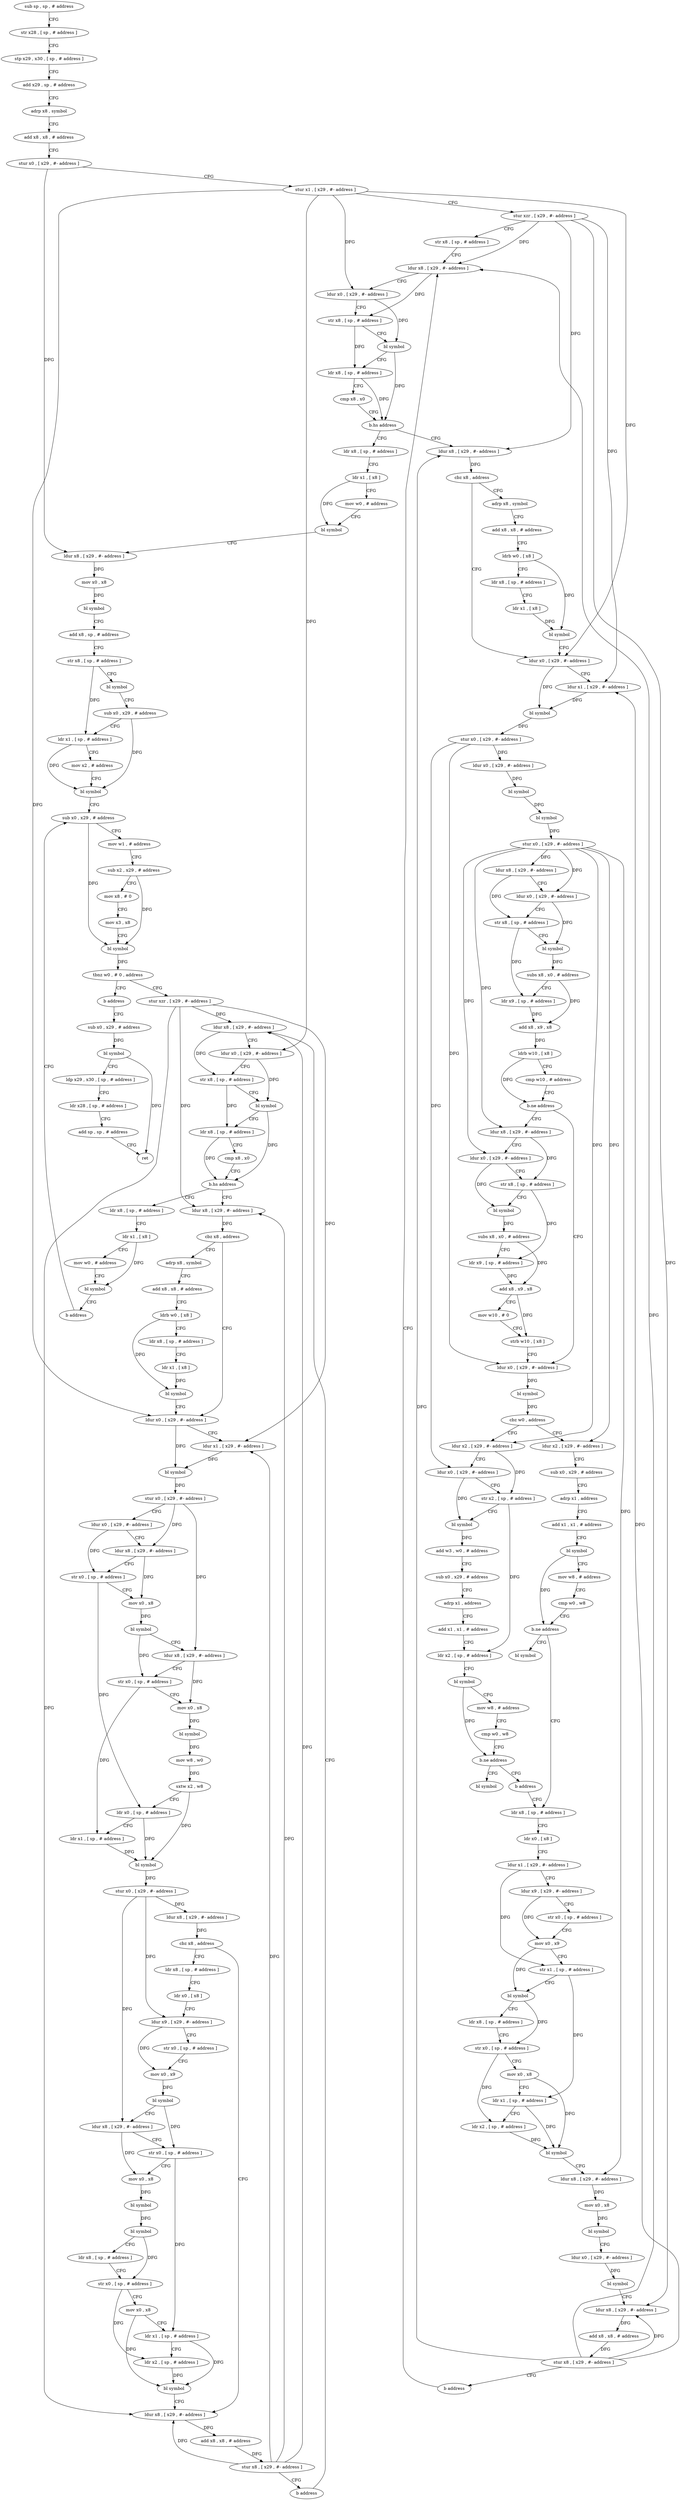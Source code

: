 digraph "func" {
"4219440" [label = "sub sp , sp , # address" ]
"4219444" [label = "str x28 , [ sp , # address ]" ]
"4219448" [label = "stp x29 , x30 , [ sp , # address ]" ]
"4219452" [label = "add x29 , sp , # address" ]
"4219456" [label = "adrp x8 , symbol" ]
"4219460" [label = "add x8 , x8 , # address" ]
"4219464" [label = "stur x0 , [ x29 , #- address ]" ]
"4219468" [label = "stur x1 , [ x29 , #- address ]" ]
"4219472" [label = "stur xzr , [ x29 , #- address ]" ]
"4219476" [label = "str x8 , [ sp , # address ]" ]
"4219480" [label = "ldur x8 , [ x29 , #- address ]" ]
"4219848" [label = "ldr x8 , [ sp , # address ]" ]
"4219852" [label = "ldr x1 , [ x8 ]" ]
"4219856" [label = "mov w0 , # address" ]
"4219860" [label = "bl symbol" ]
"4219864" [label = "ldur x8 , [ x29 , #- address ]" ]
"4219868" [label = "mov x0 , x8" ]
"4219872" [label = "bl symbol" ]
"4219876" [label = "add x8 , sp , # address" ]
"4219880" [label = "str x8 , [ sp , # address ]" ]
"4219884" [label = "bl symbol" ]
"4219888" [label = "sub x0 , x29 , # address" ]
"4219892" [label = "ldr x1 , [ sp , # address ]" ]
"4219896" [label = "mov x2 , # address" ]
"4219900" [label = "bl symbol" ]
"4219904" [label = "sub x0 , x29 , # address" ]
"4219508" [label = "ldur x8 , [ x29 , #- address ]" ]
"4219512" [label = "cbz x8 , address" ]
"4219540" [label = "ldur x0 , [ x29 , #- address ]" ]
"4219516" [label = "adrp x8 , symbol" ]
"4219936" [label = "stur xzr , [ x29 , #- address ]" ]
"4219940" [label = "ldur x8 , [ x29 , #- address ]" ]
"4219932" [label = "b address" ]
"4220188" [label = "sub x0 , x29 , # address" ]
"4219544" [label = "ldur x1 , [ x29 , #- address ]" ]
"4219548" [label = "bl symbol" ]
"4219552" [label = "stur x0 , [ x29 , #- address ]" ]
"4219556" [label = "ldur x0 , [ x29 , #- address ]" ]
"4219560" [label = "bl symbol" ]
"4219564" [label = "bl symbol" ]
"4219568" [label = "stur x0 , [ x29 , #- address ]" ]
"4219572" [label = "ldur x8 , [ x29 , #- address ]" ]
"4219576" [label = "ldur x0 , [ x29 , #- address ]" ]
"4219580" [label = "str x8 , [ sp , # address ]" ]
"4219584" [label = "bl symbol" ]
"4219588" [label = "subs x8 , x0 , # address" ]
"4219592" [label = "ldr x9 , [ sp , # address ]" ]
"4219596" [label = "add x8 , x9 , x8" ]
"4219600" [label = "ldrb w10 , [ x8 ]" ]
"4219604" [label = "cmp w10 , # address" ]
"4219608" [label = "b.ne address" ]
"4219648" [label = "ldur x0 , [ x29 , #- address ]" ]
"4219612" [label = "ldur x8 , [ x29 , #- address ]" ]
"4219520" [label = "add x8 , x8 , # address" ]
"4219524" [label = "ldrb w0 , [ x8 ]" ]
"4219528" [label = "ldr x8 , [ sp , # address ]" ]
"4219532" [label = "ldr x1 , [ x8 ]" ]
"4219536" [label = "bl symbol" ]
"4220168" [label = "ldr x8 , [ sp , # address ]" ]
"4220172" [label = "ldr x1 , [ x8 ]" ]
"4220176" [label = "mov w0 , # address" ]
"4220180" [label = "bl symbol" ]
"4220184" [label = "b address" ]
"4219968" [label = "ldur x8 , [ x29 , #- address ]" ]
"4219972" [label = "cbz x8 , address" ]
"4220000" [label = "ldur x0 , [ x29 , #- address ]" ]
"4219976" [label = "adrp x8 , symbol" ]
"4220192" [label = "bl symbol" ]
"4220196" [label = "ldp x29 , x30 , [ sp , # address ]" ]
"4220200" [label = "ldr x28 , [ sp , # address ]" ]
"4220204" [label = "add sp , sp , # address" ]
"4220208" [label = "ret" ]
"4219652" [label = "bl symbol" ]
"4219656" [label = "cbz w0 , address" ]
"4219720" [label = "ldur x2 , [ x29 , #- address ]" ]
"4219660" [label = "ldur x2 , [ x29 , #- address ]" ]
"4219616" [label = "ldur x0 , [ x29 , #- address ]" ]
"4219620" [label = "str x8 , [ sp , # address ]" ]
"4219624" [label = "bl symbol" ]
"4219628" [label = "subs x8 , x0 , # address" ]
"4219632" [label = "ldr x9 , [ sp , # address ]" ]
"4219636" [label = "add x8 , x9 , x8" ]
"4219640" [label = "mov w10 , # 0" ]
"4219644" [label = "strb w10 , [ x8 ]" ]
"4219908" [label = "mov w1 , # address" ]
"4219912" [label = "sub x2 , x29 , # address" ]
"4219916" [label = "mov x8 , # 0" ]
"4219920" [label = "mov x3 , x8" ]
"4219924" [label = "bl symbol" ]
"4219928" [label = "tbnz w0 , # 0 , address" ]
"4220004" [label = "ldur x1 , [ x29 , #- address ]" ]
"4220008" [label = "bl symbol" ]
"4220012" [label = "stur x0 , [ x29 , #- address ]" ]
"4220016" [label = "ldur x0 , [ x29 , #- address ]" ]
"4220020" [label = "ldur x8 , [ x29 , #- address ]" ]
"4220024" [label = "str x0 , [ sp , # address ]" ]
"4220028" [label = "mov x0 , x8" ]
"4220032" [label = "bl symbol" ]
"4220036" [label = "ldur x8 , [ x29 , #- address ]" ]
"4220040" [label = "str x0 , [ sp , # address ]" ]
"4220044" [label = "mov x0 , x8" ]
"4220048" [label = "bl symbol" ]
"4220052" [label = "mov w8 , w0" ]
"4220056" [label = "sxtw x2 , w8" ]
"4220060" [label = "ldr x0 , [ sp , # address ]" ]
"4220064" [label = "ldr x1 , [ sp , # address ]" ]
"4220068" [label = "bl symbol" ]
"4220072" [label = "stur x0 , [ x29 , #- address ]" ]
"4220076" [label = "ldur x8 , [ x29 , #- address ]" ]
"4220080" [label = "cbz x8 , address" ]
"4220152" [label = "ldur x8 , [ x29 , #- address ]" ]
"4220084" [label = "ldr x8 , [ sp , # address ]" ]
"4219980" [label = "add x8 , x8 , # address" ]
"4219984" [label = "ldrb w0 , [ x8 ]" ]
"4219988" [label = "ldr x8 , [ sp , # address ]" ]
"4219992" [label = "ldr x1 , [ x8 ]" ]
"4219996" [label = "bl symbol" ]
"4219724" [label = "sub x0 , x29 , # address" ]
"4219728" [label = "adrp x1 , address" ]
"4219732" [label = "add x1 , x1 , # address" ]
"4219736" [label = "bl symbol" ]
"4219740" [label = "mov w8 , # address" ]
"4219744" [label = "cmp w0 , w8" ]
"4219748" [label = "b.ne address" ]
"4219756" [label = "ldr x8 , [ sp , # address ]" ]
"4219752" [label = "bl symbol" ]
"4219664" [label = "ldur x0 , [ x29 , #- address ]" ]
"4219668" [label = "str x2 , [ sp , # address ]" ]
"4219672" [label = "bl symbol" ]
"4219676" [label = "add w3 , w0 , # address" ]
"4219680" [label = "sub x0 , x29 , # address" ]
"4219684" [label = "adrp x1 , address" ]
"4219688" [label = "add x1 , x1 , # address" ]
"4219692" [label = "ldr x2 , [ sp , # address ]" ]
"4219696" [label = "bl symbol" ]
"4219700" [label = "mov w8 , # address" ]
"4219704" [label = "cmp w0 , w8" ]
"4219708" [label = "b.ne address" ]
"4219716" [label = "b address" ]
"4219712" [label = "bl symbol" ]
"4220156" [label = "add x8 , x8 , # address" ]
"4220160" [label = "stur x8 , [ x29 , #- address ]" ]
"4220164" [label = "b address" ]
"4220088" [label = "ldr x0 , [ x8 ]" ]
"4220092" [label = "ldur x9 , [ x29 , #- address ]" ]
"4220096" [label = "str x0 , [ sp , # address ]" ]
"4220100" [label = "mov x0 , x9" ]
"4220104" [label = "bl symbol" ]
"4220108" [label = "ldur x8 , [ x29 , #- address ]" ]
"4220112" [label = "str x0 , [ sp , # address ]" ]
"4220116" [label = "mov x0 , x8" ]
"4220120" [label = "bl symbol" ]
"4220124" [label = "bl symbol" ]
"4220128" [label = "ldr x8 , [ sp , # address ]" ]
"4220132" [label = "str x0 , [ sp , # address ]" ]
"4220136" [label = "mov x0 , x8" ]
"4220140" [label = "ldr x1 , [ sp , # address ]" ]
"4220144" [label = "ldr x2 , [ sp , # address ]" ]
"4220148" [label = "bl symbol" ]
"4219760" [label = "ldr x0 , [ x8 ]" ]
"4219764" [label = "ldur x1 , [ x29 , #- address ]" ]
"4219768" [label = "ldur x9 , [ x29 , #- address ]" ]
"4219772" [label = "str x0 , [ sp , # address ]" ]
"4219776" [label = "mov x0 , x9" ]
"4219780" [label = "str x1 , [ sp , # address ]" ]
"4219784" [label = "bl symbol" ]
"4219788" [label = "ldr x8 , [ sp , # address ]" ]
"4219792" [label = "str x0 , [ sp , # address ]" ]
"4219796" [label = "mov x0 , x8" ]
"4219800" [label = "ldr x1 , [ sp , # address ]" ]
"4219804" [label = "ldr x2 , [ sp , # address ]" ]
"4219808" [label = "bl symbol" ]
"4219812" [label = "ldur x8 , [ x29 , #- address ]" ]
"4219816" [label = "mov x0 , x8" ]
"4219820" [label = "bl symbol" ]
"4219824" [label = "ldur x0 , [ x29 , #- address ]" ]
"4219828" [label = "bl symbol" ]
"4219832" [label = "ldur x8 , [ x29 , #- address ]" ]
"4219836" [label = "add x8 , x8 , # address" ]
"4219840" [label = "stur x8 , [ x29 , #- address ]" ]
"4219844" [label = "b address" ]
"4219944" [label = "ldur x0 , [ x29 , #- address ]" ]
"4219948" [label = "str x8 , [ sp , # address ]" ]
"4219952" [label = "bl symbol" ]
"4219956" [label = "ldr x8 , [ sp , # address ]" ]
"4219960" [label = "cmp x8 , x0" ]
"4219964" [label = "b.hs address" ]
"4219484" [label = "ldur x0 , [ x29 , #- address ]" ]
"4219488" [label = "str x8 , [ sp , # address ]" ]
"4219492" [label = "bl symbol" ]
"4219496" [label = "ldr x8 , [ sp , # address ]" ]
"4219500" [label = "cmp x8 , x0" ]
"4219504" [label = "b.hs address" ]
"4219440" -> "4219444" [ label = "CFG" ]
"4219444" -> "4219448" [ label = "CFG" ]
"4219448" -> "4219452" [ label = "CFG" ]
"4219452" -> "4219456" [ label = "CFG" ]
"4219456" -> "4219460" [ label = "CFG" ]
"4219460" -> "4219464" [ label = "CFG" ]
"4219464" -> "4219468" [ label = "CFG" ]
"4219464" -> "4219864" [ label = "DFG" ]
"4219468" -> "4219472" [ label = "CFG" ]
"4219468" -> "4219484" [ label = "DFG" ]
"4219468" -> "4219540" [ label = "DFG" ]
"4219468" -> "4219944" [ label = "DFG" ]
"4219468" -> "4220000" [ label = "DFG" ]
"4219472" -> "4219476" [ label = "CFG" ]
"4219472" -> "4219480" [ label = "DFG" ]
"4219472" -> "4219508" [ label = "DFG" ]
"4219472" -> "4219544" [ label = "DFG" ]
"4219472" -> "4219832" [ label = "DFG" ]
"4219476" -> "4219480" [ label = "CFG" ]
"4219480" -> "4219484" [ label = "CFG" ]
"4219480" -> "4219488" [ label = "DFG" ]
"4219848" -> "4219852" [ label = "CFG" ]
"4219852" -> "4219856" [ label = "CFG" ]
"4219852" -> "4219860" [ label = "DFG" ]
"4219856" -> "4219860" [ label = "CFG" ]
"4219860" -> "4219864" [ label = "CFG" ]
"4219864" -> "4219868" [ label = "DFG" ]
"4219868" -> "4219872" [ label = "DFG" ]
"4219872" -> "4219876" [ label = "CFG" ]
"4219876" -> "4219880" [ label = "CFG" ]
"4219880" -> "4219884" [ label = "CFG" ]
"4219880" -> "4219892" [ label = "DFG" ]
"4219884" -> "4219888" [ label = "CFG" ]
"4219888" -> "4219892" [ label = "CFG" ]
"4219888" -> "4219900" [ label = "DFG" ]
"4219892" -> "4219896" [ label = "CFG" ]
"4219892" -> "4219900" [ label = "DFG" ]
"4219896" -> "4219900" [ label = "CFG" ]
"4219900" -> "4219904" [ label = "CFG" ]
"4219904" -> "4219908" [ label = "CFG" ]
"4219904" -> "4219924" [ label = "DFG" ]
"4219508" -> "4219512" [ label = "DFG" ]
"4219512" -> "4219540" [ label = "CFG" ]
"4219512" -> "4219516" [ label = "CFG" ]
"4219540" -> "4219544" [ label = "CFG" ]
"4219540" -> "4219548" [ label = "DFG" ]
"4219516" -> "4219520" [ label = "CFG" ]
"4219936" -> "4219940" [ label = "DFG" ]
"4219936" -> "4219968" [ label = "DFG" ]
"4219936" -> "4220004" [ label = "DFG" ]
"4219936" -> "4220152" [ label = "DFG" ]
"4219940" -> "4219944" [ label = "CFG" ]
"4219940" -> "4219948" [ label = "DFG" ]
"4219932" -> "4220188" [ label = "CFG" ]
"4220188" -> "4220192" [ label = "DFG" ]
"4219544" -> "4219548" [ label = "DFG" ]
"4219548" -> "4219552" [ label = "DFG" ]
"4219552" -> "4219556" [ label = "DFG" ]
"4219552" -> "4219648" [ label = "DFG" ]
"4219552" -> "4219664" [ label = "DFG" ]
"4219556" -> "4219560" [ label = "DFG" ]
"4219560" -> "4219564" [ label = "DFG" ]
"4219564" -> "4219568" [ label = "DFG" ]
"4219568" -> "4219572" [ label = "DFG" ]
"4219568" -> "4219576" [ label = "DFG" ]
"4219568" -> "4219612" [ label = "DFG" ]
"4219568" -> "4219616" [ label = "DFG" ]
"4219568" -> "4219720" [ label = "DFG" ]
"4219568" -> "4219660" [ label = "DFG" ]
"4219568" -> "4219812" [ label = "DFG" ]
"4219572" -> "4219576" [ label = "CFG" ]
"4219572" -> "4219580" [ label = "DFG" ]
"4219576" -> "4219580" [ label = "CFG" ]
"4219576" -> "4219584" [ label = "DFG" ]
"4219580" -> "4219584" [ label = "CFG" ]
"4219580" -> "4219592" [ label = "DFG" ]
"4219584" -> "4219588" [ label = "DFG" ]
"4219588" -> "4219592" [ label = "CFG" ]
"4219588" -> "4219596" [ label = "DFG" ]
"4219592" -> "4219596" [ label = "DFG" ]
"4219596" -> "4219600" [ label = "DFG" ]
"4219600" -> "4219604" [ label = "CFG" ]
"4219600" -> "4219608" [ label = "DFG" ]
"4219604" -> "4219608" [ label = "CFG" ]
"4219608" -> "4219648" [ label = "CFG" ]
"4219608" -> "4219612" [ label = "CFG" ]
"4219648" -> "4219652" [ label = "DFG" ]
"4219612" -> "4219616" [ label = "CFG" ]
"4219612" -> "4219620" [ label = "DFG" ]
"4219520" -> "4219524" [ label = "CFG" ]
"4219524" -> "4219528" [ label = "CFG" ]
"4219524" -> "4219536" [ label = "DFG" ]
"4219528" -> "4219532" [ label = "CFG" ]
"4219532" -> "4219536" [ label = "DFG" ]
"4219536" -> "4219540" [ label = "CFG" ]
"4220168" -> "4220172" [ label = "CFG" ]
"4220172" -> "4220176" [ label = "CFG" ]
"4220172" -> "4220180" [ label = "DFG" ]
"4220176" -> "4220180" [ label = "CFG" ]
"4220180" -> "4220184" [ label = "CFG" ]
"4220184" -> "4219904" [ label = "CFG" ]
"4219968" -> "4219972" [ label = "DFG" ]
"4219972" -> "4220000" [ label = "CFG" ]
"4219972" -> "4219976" [ label = "CFG" ]
"4220000" -> "4220004" [ label = "CFG" ]
"4220000" -> "4220008" [ label = "DFG" ]
"4219976" -> "4219980" [ label = "CFG" ]
"4220192" -> "4220196" [ label = "CFG" ]
"4220192" -> "4220208" [ label = "DFG" ]
"4220196" -> "4220200" [ label = "CFG" ]
"4220200" -> "4220204" [ label = "CFG" ]
"4220204" -> "4220208" [ label = "CFG" ]
"4219652" -> "4219656" [ label = "DFG" ]
"4219656" -> "4219720" [ label = "CFG" ]
"4219656" -> "4219660" [ label = "CFG" ]
"4219720" -> "4219724" [ label = "CFG" ]
"4219660" -> "4219664" [ label = "CFG" ]
"4219660" -> "4219668" [ label = "DFG" ]
"4219616" -> "4219620" [ label = "CFG" ]
"4219616" -> "4219624" [ label = "DFG" ]
"4219620" -> "4219624" [ label = "CFG" ]
"4219620" -> "4219632" [ label = "DFG" ]
"4219624" -> "4219628" [ label = "DFG" ]
"4219628" -> "4219632" [ label = "CFG" ]
"4219628" -> "4219636" [ label = "DFG" ]
"4219632" -> "4219636" [ label = "DFG" ]
"4219636" -> "4219640" [ label = "CFG" ]
"4219636" -> "4219644" [ label = "DFG" ]
"4219640" -> "4219644" [ label = "CFG" ]
"4219644" -> "4219648" [ label = "CFG" ]
"4219908" -> "4219912" [ label = "CFG" ]
"4219912" -> "4219916" [ label = "CFG" ]
"4219912" -> "4219924" [ label = "DFG" ]
"4219916" -> "4219920" [ label = "CFG" ]
"4219920" -> "4219924" [ label = "CFG" ]
"4219924" -> "4219928" [ label = "DFG" ]
"4219928" -> "4219936" [ label = "CFG" ]
"4219928" -> "4219932" [ label = "CFG" ]
"4220004" -> "4220008" [ label = "DFG" ]
"4220008" -> "4220012" [ label = "DFG" ]
"4220012" -> "4220016" [ label = "CFG" ]
"4220012" -> "4220020" [ label = "DFG" ]
"4220012" -> "4220036" [ label = "DFG" ]
"4220016" -> "4220020" [ label = "CFG" ]
"4220016" -> "4220024" [ label = "DFG" ]
"4220020" -> "4220024" [ label = "CFG" ]
"4220020" -> "4220028" [ label = "DFG" ]
"4220024" -> "4220028" [ label = "CFG" ]
"4220024" -> "4220060" [ label = "DFG" ]
"4220028" -> "4220032" [ label = "DFG" ]
"4220032" -> "4220036" [ label = "CFG" ]
"4220032" -> "4220040" [ label = "DFG" ]
"4220036" -> "4220040" [ label = "CFG" ]
"4220036" -> "4220044" [ label = "DFG" ]
"4220040" -> "4220044" [ label = "CFG" ]
"4220040" -> "4220064" [ label = "DFG" ]
"4220044" -> "4220048" [ label = "DFG" ]
"4220048" -> "4220052" [ label = "DFG" ]
"4220052" -> "4220056" [ label = "DFG" ]
"4220056" -> "4220060" [ label = "CFG" ]
"4220056" -> "4220068" [ label = "DFG" ]
"4220060" -> "4220064" [ label = "CFG" ]
"4220060" -> "4220068" [ label = "DFG" ]
"4220064" -> "4220068" [ label = "DFG" ]
"4220068" -> "4220072" [ label = "DFG" ]
"4220072" -> "4220076" [ label = "DFG" ]
"4220072" -> "4220092" [ label = "DFG" ]
"4220072" -> "4220108" [ label = "DFG" ]
"4220076" -> "4220080" [ label = "DFG" ]
"4220080" -> "4220152" [ label = "CFG" ]
"4220080" -> "4220084" [ label = "CFG" ]
"4220152" -> "4220156" [ label = "DFG" ]
"4220084" -> "4220088" [ label = "CFG" ]
"4219980" -> "4219984" [ label = "CFG" ]
"4219984" -> "4219988" [ label = "CFG" ]
"4219984" -> "4219996" [ label = "DFG" ]
"4219988" -> "4219992" [ label = "CFG" ]
"4219992" -> "4219996" [ label = "DFG" ]
"4219996" -> "4220000" [ label = "CFG" ]
"4219724" -> "4219728" [ label = "CFG" ]
"4219728" -> "4219732" [ label = "CFG" ]
"4219732" -> "4219736" [ label = "CFG" ]
"4219736" -> "4219740" [ label = "CFG" ]
"4219736" -> "4219748" [ label = "DFG" ]
"4219740" -> "4219744" [ label = "CFG" ]
"4219744" -> "4219748" [ label = "CFG" ]
"4219748" -> "4219756" [ label = "CFG" ]
"4219748" -> "4219752" [ label = "CFG" ]
"4219756" -> "4219760" [ label = "CFG" ]
"4219664" -> "4219668" [ label = "CFG" ]
"4219664" -> "4219672" [ label = "DFG" ]
"4219668" -> "4219672" [ label = "CFG" ]
"4219668" -> "4219692" [ label = "DFG" ]
"4219672" -> "4219676" [ label = "DFG" ]
"4219676" -> "4219680" [ label = "CFG" ]
"4219680" -> "4219684" [ label = "CFG" ]
"4219684" -> "4219688" [ label = "CFG" ]
"4219688" -> "4219692" [ label = "CFG" ]
"4219692" -> "4219696" [ label = "CFG" ]
"4219696" -> "4219700" [ label = "CFG" ]
"4219696" -> "4219708" [ label = "DFG" ]
"4219700" -> "4219704" [ label = "CFG" ]
"4219704" -> "4219708" [ label = "CFG" ]
"4219708" -> "4219716" [ label = "CFG" ]
"4219708" -> "4219712" [ label = "CFG" ]
"4219716" -> "4219756" [ label = "CFG" ]
"4220156" -> "4220160" [ label = "DFG" ]
"4220160" -> "4220164" [ label = "CFG" ]
"4220160" -> "4219940" [ label = "DFG" ]
"4220160" -> "4219968" [ label = "DFG" ]
"4220160" -> "4220004" [ label = "DFG" ]
"4220160" -> "4220152" [ label = "DFG" ]
"4220164" -> "4219940" [ label = "CFG" ]
"4220088" -> "4220092" [ label = "CFG" ]
"4220092" -> "4220096" [ label = "CFG" ]
"4220092" -> "4220100" [ label = "DFG" ]
"4220096" -> "4220100" [ label = "CFG" ]
"4220100" -> "4220104" [ label = "DFG" ]
"4220104" -> "4220108" [ label = "CFG" ]
"4220104" -> "4220112" [ label = "DFG" ]
"4220108" -> "4220112" [ label = "CFG" ]
"4220108" -> "4220116" [ label = "DFG" ]
"4220112" -> "4220116" [ label = "CFG" ]
"4220112" -> "4220140" [ label = "DFG" ]
"4220116" -> "4220120" [ label = "DFG" ]
"4220120" -> "4220124" [ label = "DFG" ]
"4220124" -> "4220128" [ label = "CFG" ]
"4220124" -> "4220132" [ label = "DFG" ]
"4220128" -> "4220132" [ label = "CFG" ]
"4220132" -> "4220136" [ label = "CFG" ]
"4220132" -> "4220144" [ label = "DFG" ]
"4220136" -> "4220140" [ label = "CFG" ]
"4220136" -> "4220148" [ label = "DFG" ]
"4220140" -> "4220144" [ label = "CFG" ]
"4220140" -> "4220148" [ label = "DFG" ]
"4220144" -> "4220148" [ label = "DFG" ]
"4220148" -> "4220152" [ label = "CFG" ]
"4219760" -> "4219764" [ label = "CFG" ]
"4219764" -> "4219768" [ label = "CFG" ]
"4219764" -> "4219780" [ label = "DFG" ]
"4219768" -> "4219772" [ label = "CFG" ]
"4219768" -> "4219776" [ label = "DFG" ]
"4219772" -> "4219776" [ label = "CFG" ]
"4219776" -> "4219780" [ label = "CFG" ]
"4219776" -> "4219784" [ label = "DFG" ]
"4219780" -> "4219784" [ label = "CFG" ]
"4219780" -> "4219800" [ label = "DFG" ]
"4219784" -> "4219788" [ label = "CFG" ]
"4219784" -> "4219792" [ label = "DFG" ]
"4219788" -> "4219792" [ label = "CFG" ]
"4219792" -> "4219796" [ label = "CFG" ]
"4219792" -> "4219804" [ label = "DFG" ]
"4219796" -> "4219800" [ label = "CFG" ]
"4219796" -> "4219808" [ label = "DFG" ]
"4219800" -> "4219804" [ label = "CFG" ]
"4219800" -> "4219808" [ label = "DFG" ]
"4219804" -> "4219808" [ label = "DFG" ]
"4219808" -> "4219812" [ label = "CFG" ]
"4219812" -> "4219816" [ label = "DFG" ]
"4219816" -> "4219820" [ label = "DFG" ]
"4219820" -> "4219824" [ label = "CFG" ]
"4219824" -> "4219828" [ label = "DFG" ]
"4219828" -> "4219832" [ label = "CFG" ]
"4219832" -> "4219836" [ label = "DFG" ]
"4219836" -> "4219840" [ label = "DFG" ]
"4219840" -> "4219844" [ label = "CFG" ]
"4219840" -> "4219480" [ label = "DFG" ]
"4219840" -> "4219508" [ label = "DFG" ]
"4219840" -> "4219544" [ label = "DFG" ]
"4219840" -> "4219832" [ label = "DFG" ]
"4219844" -> "4219480" [ label = "CFG" ]
"4219944" -> "4219948" [ label = "CFG" ]
"4219944" -> "4219952" [ label = "DFG" ]
"4219948" -> "4219952" [ label = "CFG" ]
"4219948" -> "4219956" [ label = "DFG" ]
"4219952" -> "4219956" [ label = "CFG" ]
"4219952" -> "4219964" [ label = "DFG" ]
"4219956" -> "4219960" [ label = "CFG" ]
"4219956" -> "4219964" [ label = "DFG" ]
"4219960" -> "4219964" [ label = "CFG" ]
"4219964" -> "4220168" [ label = "CFG" ]
"4219964" -> "4219968" [ label = "CFG" ]
"4219484" -> "4219488" [ label = "CFG" ]
"4219484" -> "4219492" [ label = "DFG" ]
"4219488" -> "4219492" [ label = "CFG" ]
"4219488" -> "4219496" [ label = "DFG" ]
"4219492" -> "4219496" [ label = "CFG" ]
"4219492" -> "4219504" [ label = "DFG" ]
"4219496" -> "4219500" [ label = "CFG" ]
"4219496" -> "4219504" [ label = "DFG" ]
"4219500" -> "4219504" [ label = "CFG" ]
"4219504" -> "4219848" [ label = "CFG" ]
"4219504" -> "4219508" [ label = "CFG" ]
}
